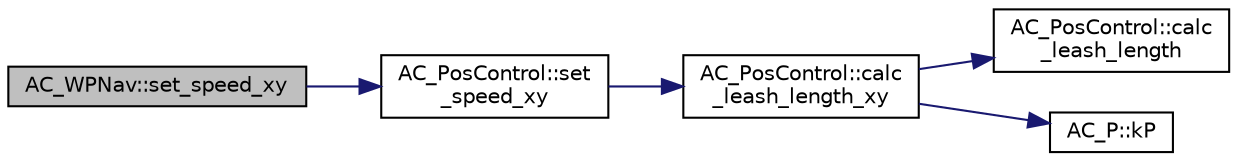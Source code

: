 digraph "AC_WPNav::set_speed_xy"
{
 // INTERACTIVE_SVG=YES
  edge [fontname="Helvetica",fontsize="10",labelfontname="Helvetica",labelfontsize="10"];
  node [fontname="Helvetica",fontsize="10",shape=record];
  rankdir="LR";
  Node1 [label="AC_WPNav::set_speed_xy",height=0.2,width=0.4,color="black", fillcolor="grey75", style="filled", fontcolor="black"];
  Node1 -> Node2 [color="midnightblue",fontsize="10",style="solid",fontname="Helvetica"];
  Node2 [label="AC_PosControl::set\l_speed_xy",height=0.2,width=0.4,color="black", fillcolor="white", style="filled",URL="$classAC__PosControl.html#aeb636a56d87a2495d86e394ff6ac7549"];
  Node2 -> Node3 [color="midnightblue",fontsize="10",style="solid",fontname="Helvetica"];
  Node3 [label="AC_PosControl::calc\l_leash_length_xy",height=0.2,width=0.4,color="black", fillcolor="white", style="filled",URL="$classAC__PosControl.html#ac4f923c39399266568b9ae9419a0596f"];
  Node3 -> Node4 [color="midnightblue",fontsize="10",style="solid",fontname="Helvetica"];
  Node4 [label="AC_PosControl::calc\l_leash_length",height=0.2,width=0.4,color="black", fillcolor="white", style="filled",URL="$classAC__PosControl.html#a92e0998be57c8a917a7a7514c542e314",tooltip="calc_leash_length - calculates the horizontal leash length given a maximum speed, acceleration and po..."];
  Node3 -> Node5 [color="midnightblue",fontsize="10",style="solid",fontname="Helvetica"];
  Node5 [label="AC_P::kP",height=0.2,width=0.4,color="black", fillcolor="white", style="filled",URL="$classAC__P.html#a723b372dfceb74ddb2edbe11544e9d5a"];
}
